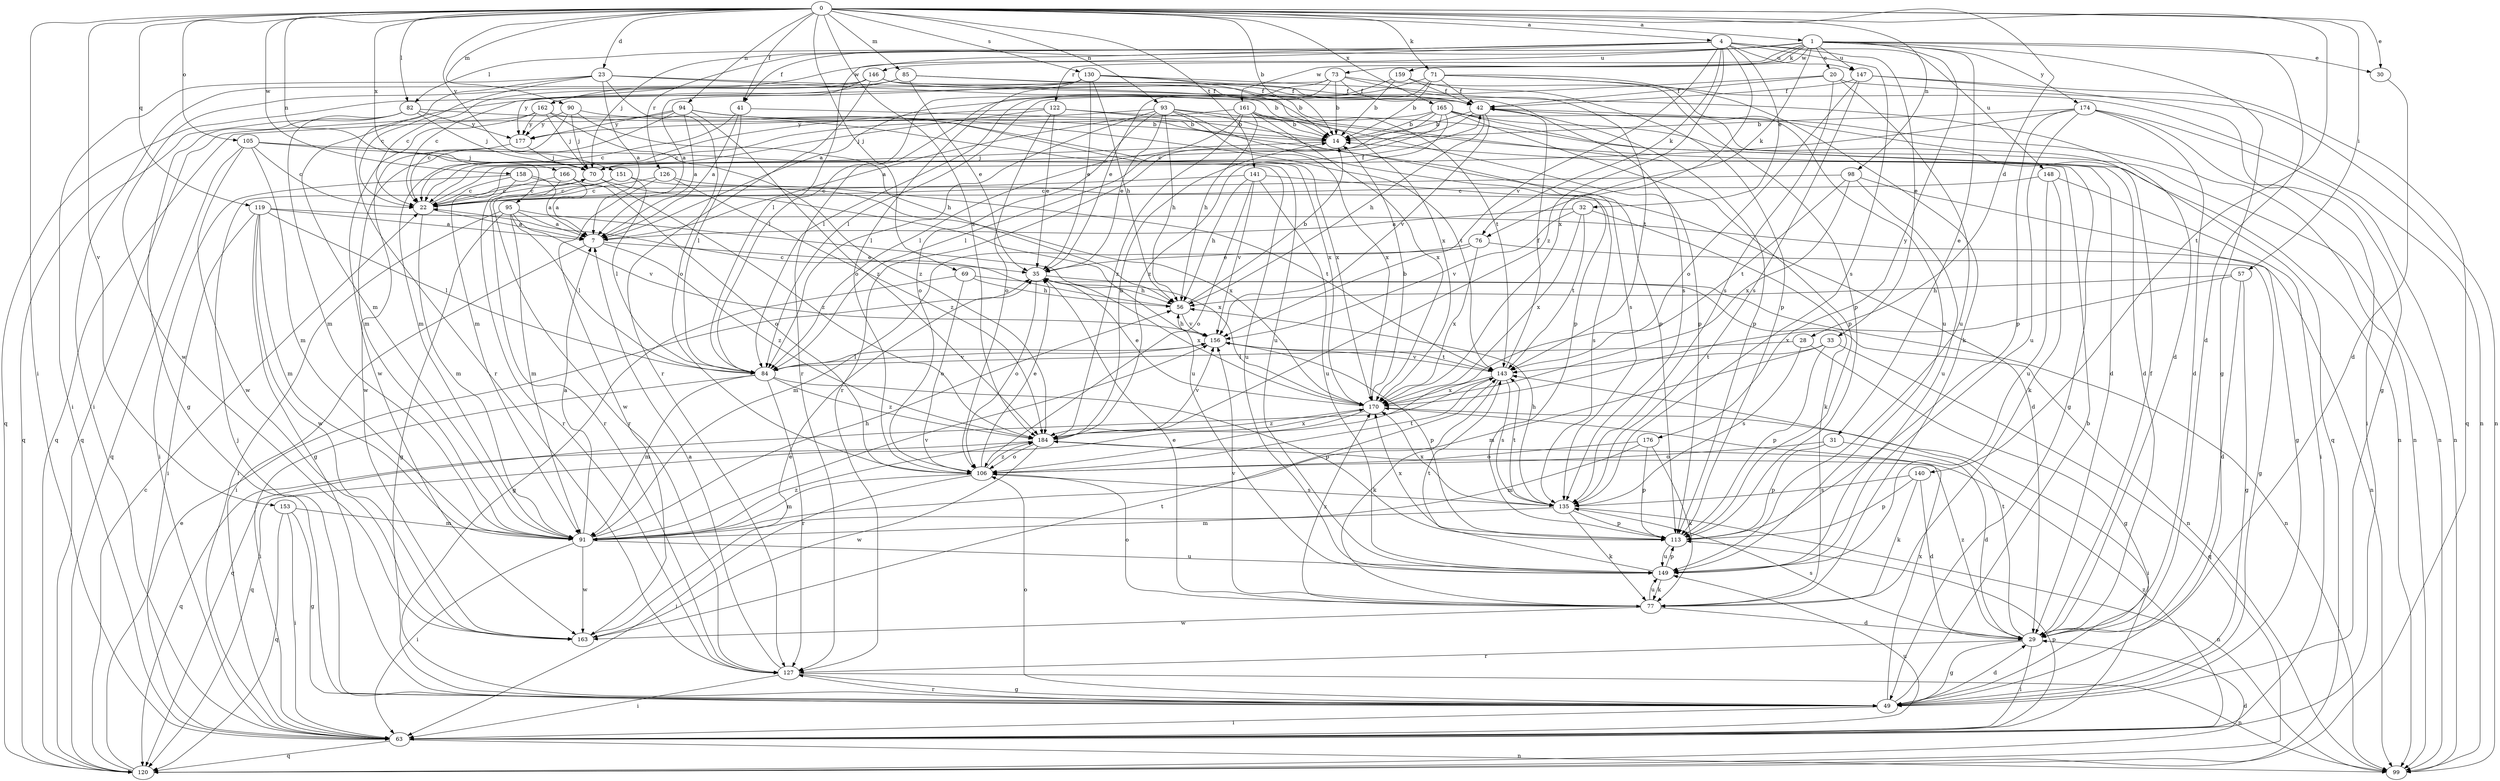 strict digraph  {
0;
1;
4;
7;
14;
20;
22;
23;
28;
29;
30;
31;
32;
33;
35;
41;
42;
49;
56;
57;
63;
69;
70;
71;
73;
76;
77;
82;
84;
85;
90;
91;
93;
94;
95;
98;
99;
105;
106;
113;
119;
120;
122;
126;
127;
130;
135;
140;
141;
143;
146;
147;
148;
149;
151;
153;
156;
158;
159;
161;
162;
163;
165;
166;
170;
174;
176;
177;
184;
0 -> 1  [label=a];
0 -> 4  [label=a];
0 -> 14  [label=b];
0 -> 23  [label=d];
0 -> 28  [label=d];
0 -> 30  [label=e];
0 -> 41  [label=f];
0 -> 57  [label=i];
0 -> 63  [label=i];
0 -> 69  [label=j];
0 -> 71  [label=k];
0 -> 82  [label=l];
0 -> 85  [label=m];
0 -> 90  [label=m];
0 -> 93  [label=n];
0 -> 94  [label=n];
0 -> 95  [label=n];
0 -> 98  [label=n];
0 -> 105  [label=o];
0 -> 119  [label=q];
0 -> 130  [label=s];
0 -> 140  [label=t];
0 -> 141  [label=t];
0 -> 151  [label=v];
0 -> 153  [label=v];
0 -> 158  [label=w];
0 -> 165  [label=x];
0 -> 166  [label=x];
0 -> 184  [label=z];
1 -> 20  [label=c];
1 -> 29  [label=d];
1 -> 30  [label=e];
1 -> 31  [label=e];
1 -> 49  [label=g];
1 -> 73  [label=k];
1 -> 76  [label=k];
1 -> 82  [label=l];
1 -> 122  [label=r];
1 -> 146  [label=u];
1 -> 147  [label=u];
1 -> 159  [label=w];
1 -> 161  [label=w];
1 -> 162  [label=w];
1 -> 174  [label=y];
1 -> 176  [label=y];
4 -> 32  [label=e];
4 -> 33  [label=e];
4 -> 41  [label=f];
4 -> 70  [label=j];
4 -> 76  [label=k];
4 -> 84  [label=l];
4 -> 126  [label=r];
4 -> 135  [label=s];
4 -> 147  [label=u];
4 -> 148  [label=u];
4 -> 156  [label=v];
4 -> 170  [label=x];
4 -> 184  [label=z];
7 -> 35  [label=e];
7 -> 63  [label=i];
7 -> 184  [label=z];
14 -> 70  [label=j];
20 -> 42  [label=f];
20 -> 84  [label=l];
20 -> 99  [label=n];
20 -> 135  [label=s];
20 -> 149  [label=u];
22 -> 7  [label=a];
22 -> 42  [label=f];
22 -> 91  [label=m];
23 -> 7  [label=a];
23 -> 14  [label=b];
23 -> 22  [label=c];
23 -> 42  [label=f];
23 -> 63  [label=i];
23 -> 106  [label=o];
23 -> 127  [label=r];
28 -> 49  [label=g];
28 -> 84  [label=l];
28 -> 135  [label=s];
29 -> 42  [label=f];
29 -> 49  [label=g];
29 -> 63  [label=i];
29 -> 127  [label=r];
29 -> 135  [label=s];
29 -> 143  [label=t];
29 -> 184  [label=z];
30 -> 29  [label=d];
31 -> 29  [label=d];
31 -> 106  [label=o];
31 -> 113  [label=p];
32 -> 7  [label=a];
32 -> 77  [label=k];
32 -> 143  [label=t];
32 -> 156  [label=v];
32 -> 170  [label=x];
33 -> 91  [label=m];
33 -> 113  [label=p];
33 -> 120  [label=q];
33 -> 143  [label=t];
35 -> 56  [label=h];
35 -> 99  [label=n];
35 -> 106  [label=o];
35 -> 170  [label=x];
41 -> 7  [label=a];
41 -> 14  [label=b];
41 -> 22  [label=c];
41 -> 84  [label=l];
42 -> 14  [label=b];
42 -> 22  [label=c];
42 -> 56  [label=h];
42 -> 99  [label=n];
42 -> 113  [label=p];
42 -> 156  [label=v];
49 -> 14  [label=b];
49 -> 29  [label=d];
49 -> 63  [label=i];
49 -> 70  [label=j];
49 -> 106  [label=o];
49 -> 127  [label=r];
49 -> 170  [label=x];
56 -> 14  [label=b];
56 -> 22  [label=c];
56 -> 156  [label=v];
57 -> 29  [label=d];
57 -> 49  [label=g];
57 -> 56  [label=h];
57 -> 170  [label=x];
63 -> 99  [label=n];
63 -> 113  [label=p];
63 -> 120  [label=q];
63 -> 149  [label=u];
63 -> 184  [label=z];
69 -> 49  [label=g];
69 -> 56  [label=h];
69 -> 99  [label=n];
69 -> 106  [label=o];
70 -> 22  [label=c];
70 -> 149  [label=u];
70 -> 184  [label=z];
71 -> 7  [label=a];
71 -> 14  [label=b];
71 -> 42  [label=f];
71 -> 77  [label=k];
71 -> 84  [label=l];
71 -> 113  [label=p];
71 -> 149  [label=u];
73 -> 14  [label=b];
73 -> 35  [label=e];
73 -> 42  [label=f];
73 -> 84  [label=l];
73 -> 99  [label=n];
73 -> 120  [label=q];
73 -> 143  [label=t];
76 -> 35  [label=e];
76 -> 49  [label=g];
76 -> 91  [label=m];
76 -> 170  [label=x];
77 -> 29  [label=d];
77 -> 35  [label=e];
77 -> 106  [label=o];
77 -> 149  [label=u];
77 -> 156  [label=v];
77 -> 163  [label=w];
77 -> 170  [label=x];
82 -> 49  [label=g];
82 -> 70  [label=j];
82 -> 91  [label=m];
82 -> 120  [label=q];
82 -> 149  [label=u];
82 -> 177  [label=y];
84 -> 63  [label=i];
84 -> 91  [label=m];
84 -> 113  [label=p];
84 -> 127  [label=r];
84 -> 156  [label=v];
84 -> 184  [label=z];
85 -> 22  [label=c];
85 -> 35  [label=e];
85 -> 42  [label=f];
85 -> 135  [label=s];
85 -> 177  [label=y];
90 -> 22  [label=c];
90 -> 56  [label=h];
90 -> 70  [label=j];
90 -> 170  [label=x];
90 -> 177  [label=y];
91 -> 7  [label=a];
91 -> 56  [label=h];
91 -> 63  [label=i];
91 -> 149  [label=u];
91 -> 156  [label=v];
91 -> 163  [label=w];
91 -> 184  [label=z];
93 -> 29  [label=d];
93 -> 35  [label=e];
93 -> 56  [label=h];
93 -> 84  [label=l];
93 -> 106  [label=o];
93 -> 113  [label=p];
93 -> 135  [label=s];
93 -> 170  [label=x];
93 -> 177  [label=y];
94 -> 7  [label=a];
94 -> 14  [label=b];
94 -> 91  [label=m];
94 -> 120  [label=q];
94 -> 143  [label=t];
94 -> 170  [label=x];
94 -> 177  [label=y];
94 -> 184  [label=z];
95 -> 7  [label=a];
95 -> 49  [label=g];
95 -> 63  [label=i];
95 -> 84  [label=l];
95 -> 91  [label=m];
95 -> 156  [label=v];
95 -> 170  [label=x];
98 -> 22  [label=c];
98 -> 49  [label=g];
98 -> 143  [label=t];
98 -> 149  [label=u];
98 -> 170  [label=x];
105 -> 22  [label=c];
105 -> 70  [label=j];
105 -> 91  [label=m];
105 -> 120  [label=q];
105 -> 149  [label=u];
105 -> 163  [label=w];
106 -> 35  [label=e];
106 -> 63  [label=i];
106 -> 91  [label=m];
106 -> 135  [label=s];
106 -> 143  [label=t];
106 -> 184  [label=z];
113 -> 149  [label=u];
113 -> 170  [label=x];
119 -> 7  [label=a];
119 -> 49  [label=g];
119 -> 63  [label=i];
119 -> 84  [label=l];
119 -> 91  [label=m];
119 -> 99  [label=n];
119 -> 163  [label=w];
120 -> 22  [label=c];
120 -> 29  [label=d];
120 -> 35  [label=e];
122 -> 14  [label=b];
122 -> 35  [label=e];
122 -> 70  [label=j];
122 -> 91  [label=m];
122 -> 99  [label=n];
122 -> 106  [label=o];
126 -> 22  [label=c];
126 -> 135  [label=s];
126 -> 163  [label=w];
126 -> 184  [label=z];
127 -> 7  [label=a];
127 -> 49  [label=g];
127 -> 63  [label=i];
127 -> 99  [label=n];
130 -> 14  [label=b];
130 -> 29  [label=d];
130 -> 35  [label=e];
130 -> 42  [label=f];
130 -> 56  [label=h];
130 -> 91  [label=m];
130 -> 106  [label=o];
130 -> 163  [label=w];
135 -> 56  [label=h];
135 -> 77  [label=k];
135 -> 91  [label=m];
135 -> 99  [label=n];
135 -> 113  [label=p];
135 -> 143  [label=t];
135 -> 170  [label=x];
140 -> 29  [label=d];
140 -> 77  [label=k];
140 -> 113  [label=p];
140 -> 135  [label=s];
141 -> 22  [label=c];
141 -> 29  [label=d];
141 -> 56  [label=h];
141 -> 106  [label=o];
141 -> 149  [label=u];
141 -> 156  [label=v];
143 -> 42  [label=f];
143 -> 77  [label=k];
143 -> 120  [label=q];
143 -> 135  [label=s];
143 -> 156  [label=v];
143 -> 170  [label=x];
146 -> 7  [label=a];
146 -> 22  [label=c];
146 -> 42  [label=f];
146 -> 63  [label=i];
146 -> 127  [label=r];
146 -> 143  [label=t];
146 -> 170  [label=x];
147 -> 42  [label=f];
147 -> 49  [label=g];
147 -> 106  [label=o];
147 -> 120  [label=q];
147 -> 135  [label=s];
148 -> 22  [label=c];
148 -> 63  [label=i];
148 -> 77  [label=k];
148 -> 149  [label=u];
149 -> 77  [label=k];
149 -> 113  [label=p];
149 -> 143  [label=t];
151 -> 22  [label=c];
151 -> 84  [label=l];
151 -> 127  [label=r];
151 -> 170  [label=x];
153 -> 49  [label=g];
153 -> 63  [label=i];
153 -> 91  [label=m];
153 -> 120  [label=q];
156 -> 56  [label=h];
156 -> 84  [label=l];
156 -> 113  [label=p];
156 -> 143  [label=t];
158 -> 7  [label=a];
158 -> 22  [label=c];
158 -> 63  [label=i];
158 -> 127  [label=r];
158 -> 143  [label=t];
159 -> 14  [label=b];
159 -> 42  [label=f];
159 -> 113  [label=p];
159 -> 127  [label=r];
161 -> 7  [label=a];
161 -> 14  [label=b];
161 -> 49  [label=g];
161 -> 56  [label=h];
161 -> 84  [label=l];
161 -> 113  [label=p];
161 -> 170  [label=x];
161 -> 184  [label=z];
162 -> 70  [label=j];
162 -> 113  [label=p];
162 -> 120  [label=q];
162 -> 163  [label=w];
162 -> 177  [label=y];
162 -> 184  [label=z];
163 -> 35  [label=e];
163 -> 143  [label=t];
165 -> 14  [label=b];
165 -> 22  [label=c];
165 -> 29  [label=d];
165 -> 84  [label=l];
165 -> 99  [label=n];
165 -> 113  [label=p];
165 -> 120  [label=q];
165 -> 127  [label=r];
165 -> 184  [label=z];
166 -> 7  [label=a];
166 -> 22  [label=c];
166 -> 106  [label=o];
166 -> 127  [label=r];
170 -> 14  [label=b];
170 -> 35  [label=e];
170 -> 63  [label=i];
170 -> 120  [label=q];
170 -> 184  [label=z];
174 -> 14  [label=b];
174 -> 29  [label=d];
174 -> 63  [label=i];
174 -> 91  [label=m];
174 -> 99  [label=n];
174 -> 113  [label=p];
174 -> 149  [label=u];
176 -> 77  [label=k];
176 -> 91  [label=m];
176 -> 106  [label=o];
176 -> 113  [label=p];
177 -> 70  [label=j];
177 -> 163  [label=w];
184 -> 14  [label=b];
184 -> 106  [label=o];
184 -> 120  [label=q];
184 -> 156  [label=v];
184 -> 163  [label=w];
184 -> 170  [label=x];
}

